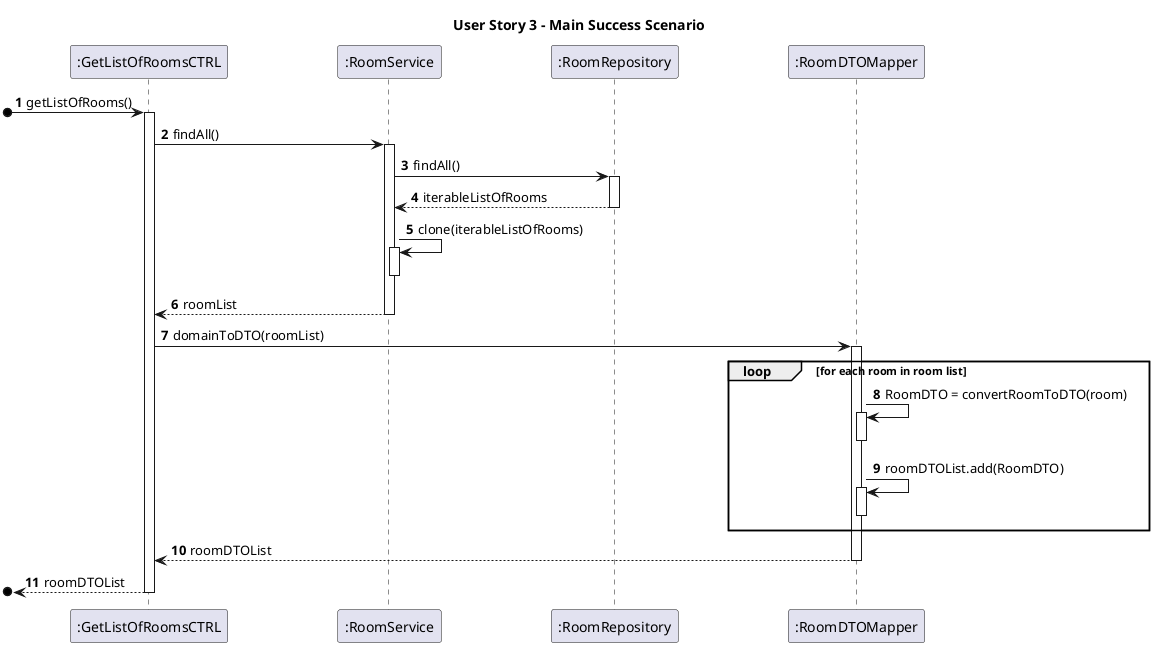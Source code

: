 @startuml

skinparam ParticipantPadding 50
autonumber
title User Story 3 - Main Success Scenario

participant ":GetListOfRoomsCTRL" as C
participant ":RoomService" as RS
participant ":RoomRepository" as RR
participant ":RoomDTOMapper" as RM

[o-> C : getListOfRooms()
activate C
C -> RS : findAll()
activate RS

RS -> RR : findAll()
activate RR


RR --> RS : iterableListOfRooms

deactivate RR


RS -> RS : clone(iterableListOfRooms)
activate RS
deactivate RS
RS --> C : roomList

deactivate RS

C -> RM : domainToDTO(roomList)

activate RM
loop for each room in room list
RM -> RM : RoomDTO = convertRoomToDTO(room)
activate RM
deactivate RM
RM -> RM : roomDTOList.add(RoomDTO)
activate RM
deactivate RM
end loop
RM --> C : roomDTOList
deactivate RM




[o<-- C : roomDTOList

deactivate C




@enduml